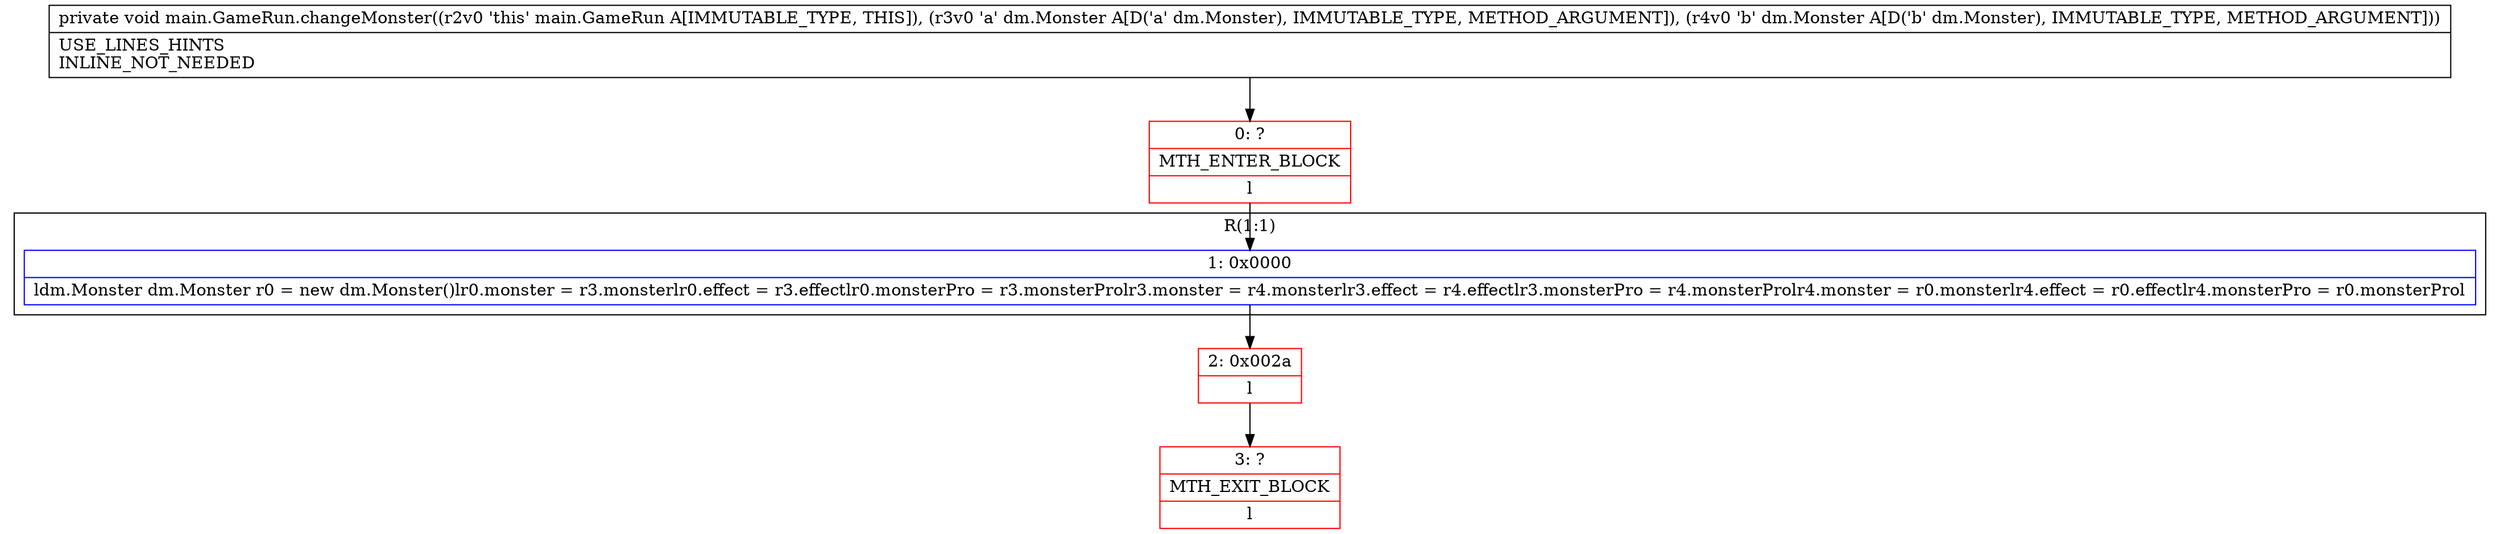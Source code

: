 digraph "CFG formain.GameRun.changeMonster(Ldm\/Monster;Ldm\/Monster;)V" {
subgraph cluster_Region_395008261 {
label = "R(1:1)";
node [shape=record,color=blue];
Node_1 [shape=record,label="{1\:\ 0x0000|ldm.Monster dm.Monster r0 = new dm.Monster()lr0.monster = r3.monsterlr0.effect = r3.effectlr0.monsterPro = r3.monsterProlr3.monster = r4.monsterlr3.effect = r4.effectlr3.monsterPro = r4.monsterProlr4.monster = r0.monsterlr4.effect = r0.effectlr4.monsterPro = r0.monsterProl}"];
}
Node_0 [shape=record,color=red,label="{0\:\ ?|MTH_ENTER_BLOCK\l|l}"];
Node_2 [shape=record,color=red,label="{2\:\ 0x002a|l}"];
Node_3 [shape=record,color=red,label="{3\:\ ?|MTH_EXIT_BLOCK\l|l}"];
MethodNode[shape=record,label="{private void main.GameRun.changeMonster((r2v0 'this' main.GameRun A[IMMUTABLE_TYPE, THIS]), (r3v0 'a' dm.Monster A[D('a' dm.Monster), IMMUTABLE_TYPE, METHOD_ARGUMENT]), (r4v0 'b' dm.Monster A[D('b' dm.Monster), IMMUTABLE_TYPE, METHOD_ARGUMENT]))  | USE_LINES_HINTS\lINLINE_NOT_NEEDED\l}"];
MethodNode -> Node_0;
Node_1 -> Node_2;
Node_0 -> Node_1;
Node_2 -> Node_3;
}

